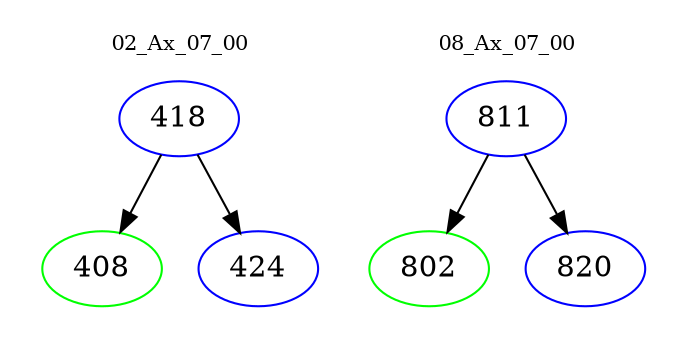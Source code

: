 digraph{
subgraph cluster_0 {
color = white
label = "02_Ax_07_00";
fontsize=10;
T0_418 [label="418", color="blue"]
T0_418 -> T0_408 [color="black"]
T0_408 [label="408", color="green"]
T0_418 -> T0_424 [color="black"]
T0_424 [label="424", color="blue"]
}
subgraph cluster_1 {
color = white
label = "08_Ax_07_00";
fontsize=10;
T1_811 [label="811", color="blue"]
T1_811 -> T1_802 [color="black"]
T1_802 [label="802", color="green"]
T1_811 -> T1_820 [color="black"]
T1_820 [label="820", color="blue"]
}
}
